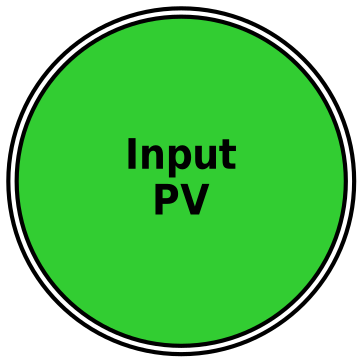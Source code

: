 digraph dependencies {
layers="one:two:three";
outputorder="edgesfirst";
nodesep=0.75;
Input_PV [layer="two"] [style="filled"] [height="2.2"] [shape="doublecircle"] [fontsize="20"] [fillcolor="limegreen"] [fontname="Helvetica-Narrow-Bold"] [fixedsize="true"] [label="Input\nPV"] [width="2.2"] [penwidth="2"];
}